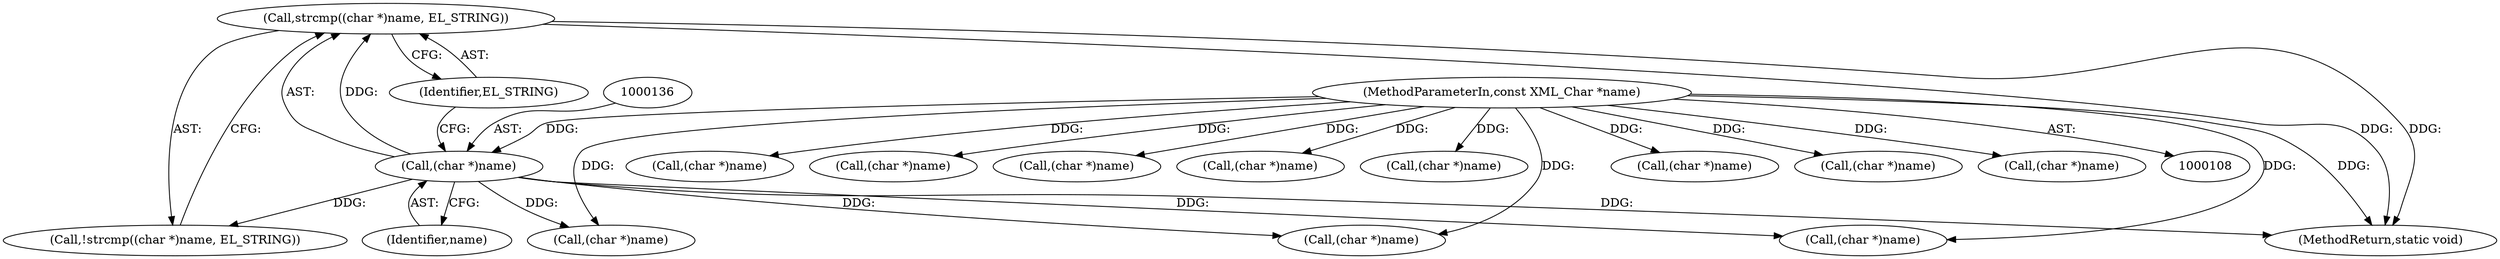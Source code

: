 digraph "0_php-src_8d2539fa0faf3f63e1d1e7635347c5b9e777d47b@API" {
"1000134" [label="(Call,strcmp((char *)name, EL_STRING))"];
"1000135" [label="(Call,(char *)name)"];
"1000110" [label="(MethodParameterIn,const XML_Char *name)"];
"1000133" [label="(Call,!strcmp((char *)name, EL_STRING))"];
"1000135" [label="(Call,(char *)name)"];
"1000653" [label="(Call,(char *)name)"];
"1000134" [label="(Call,strcmp((char *)name, EL_STRING))"];
"1000190" [label="(Call,(char *)name)"];
"1000177" [label="(Call,(char *)name)"];
"1000149" [label="(Call,(char *)name)"];
"1000184" [label="(Call,(char *)name)"];
"1000142" [label="(Call,(char *)name)"];
"1000138" [label="(Identifier,EL_STRING)"];
"1000671" [label="(MethodReturn,static void)"];
"1000233" [label="(Call,(char *)name)"];
"1000110" [label="(MethodParameterIn,const XML_Char *name)"];
"1000156" [label="(Call,(char *)name)"];
"1000163" [label="(Call,(char *)name)"];
"1000632" [label="(Call,(char *)name)"];
"1000137" [label="(Identifier,name)"];
"1000170" [label="(Call,(char *)name)"];
"1000134" -> "1000133"  [label="AST: "];
"1000134" -> "1000138"  [label="CFG: "];
"1000135" -> "1000134"  [label="AST: "];
"1000138" -> "1000134"  [label="AST: "];
"1000133" -> "1000134"  [label="CFG: "];
"1000134" -> "1000671"  [label="DDG: "];
"1000134" -> "1000671"  [label="DDG: "];
"1000135" -> "1000134"  [label="DDG: "];
"1000135" -> "1000137"  [label="CFG: "];
"1000136" -> "1000135"  [label="AST: "];
"1000137" -> "1000135"  [label="AST: "];
"1000138" -> "1000135"  [label="CFG: "];
"1000135" -> "1000671"  [label="DDG: "];
"1000135" -> "1000133"  [label="DDG: "];
"1000110" -> "1000135"  [label="DDG: "];
"1000135" -> "1000142"  [label="DDG: "];
"1000135" -> "1000233"  [label="DDG: "];
"1000135" -> "1000632"  [label="DDG: "];
"1000110" -> "1000108"  [label="AST: "];
"1000110" -> "1000671"  [label="DDG: "];
"1000110" -> "1000142"  [label="DDG: "];
"1000110" -> "1000149"  [label="DDG: "];
"1000110" -> "1000156"  [label="DDG: "];
"1000110" -> "1000163"  [label="DDG: "];
"1000110" -> "1000170"  [label="DDG: "];
"1000110" -> "1000177"  [label="DDG: "];
"1000110" -> "1000184"  [label="DDG: "];
"1000110" -> "1000190"  [label="DDG: "];
"1000110" -> "1000233"  [label="DDG: "];
"1000110" -> "1000632"  [label="DDG: "];
"1000110" -> "1000653"  [label="DDG: "];
}
